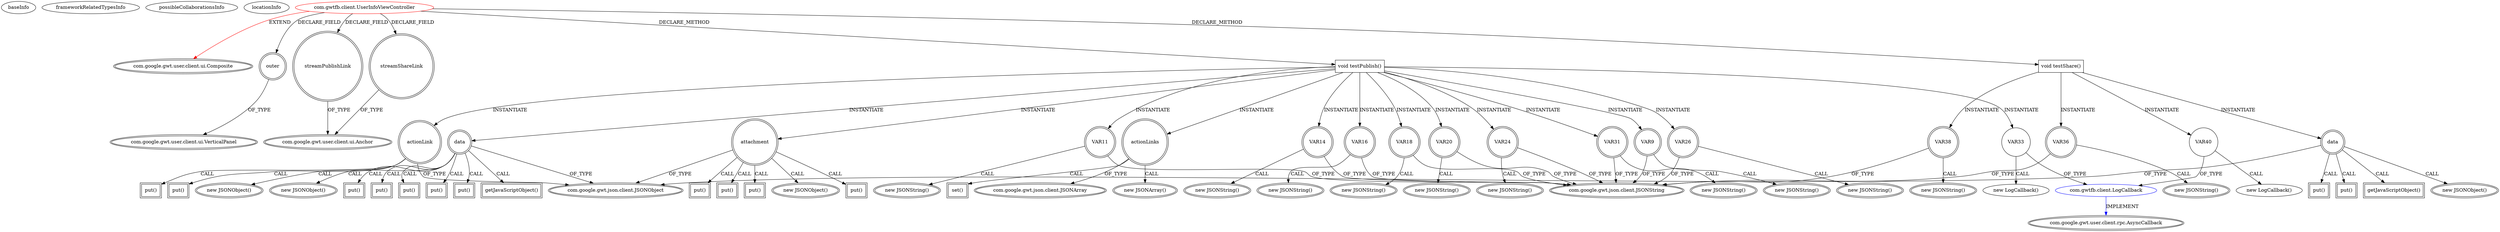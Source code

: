 digraph {
baseInfo[graphId=4138,category="extension_graph",isAnonymous=false,possibleRelation=true]
frameworkRelatedTypesInfo[0="com.google.gwt.user.client.ui.Composite"]
possibleCollaborationsInfo[0="4138~CLIENT_METHOD_DECLARATION-INSTANTIATION-CLIENT_METHOD_DECLARATION-INSTANTIATION-~com.google.gwt.user.client.ui.Composite ~com.google.gwt.user.client.rpc.AsyncCallback ~false~false"]
locationInfo[projectName="neilsh-gwtfb",filePath="/neilsh-gwtfb/gwtfb-master/GwtFB/src/com/gwtfb/client/UserInfoViewController.java",contextSignature="UserInfoViewController",graphId="4138"]
0[label="com.gwtfb.client.UserInfoViewController",vertexType="ROOT_CLIENT_CLASS_DECLARATION",isFrameworkType=false,color=red]
1[label="com.google.gwt.user.client.ui.Composite",vertexType="FRAMEWORK_CLASS_TYPE",isFrameworkType=true,peripheries=2]
2[label="outer",vertexType="FIELD_DECLARATION",isFrameworkType=true,peripheries=2,shape=circle]
3[label="com.google.gwt.user.client.ui.VerticalPanel",vertexType="FRAMEWORK_CLASS_TYPE",isFrameworkType=true,peripheries=2]
4[label="streamPublishLink",vertexType="FIELD_DECLARATION",isFrameworkType=true,peripheries=2,shape=circle]
5[label="com.google.gwt.user.client.ui.Anchor",vertexType="FRAMEWORK_CLASS_TYPE",isFrameworkType=true,peripheries=2]
6[label="streamShareLink",vertexType="FIELD_DECLARATION",isFrameworkType=true,peripheries=2,shape=circle]
33[label="void testPublish()",vertexType="CLIENT_METHOD_DECLARATION",isFrameworkType=false,shape=box]
35[label="data",vertexType="VARIABLE_EXPRESION",isFrameworkType=true,peripheries=2,shape=circle]
36[label="com.google.gwt.json.client.JSONObject",vertexType="FRAMEWORK_CLASS_TYPE",isFrameworkType=true,peripheries=2]
34[label="new JSONObject()",vertexType="CONSTRUCTOR_CALL",isFrameworkType=true,peripheries=2]
38[label="put()",vertexType="INSIDE_CALL",isFrameworkType=true,peripheries=2,shape=box]
40[label="VAR9",vertexType="VARIABLE_EXPRESION",isFrameworkType=true,peripheries=2,shape=circle]
41[label="com.google.gwt.json.client.JSONString",vertexType="FRAMEWORK_CLASS_TYPE",isFrameworkType=true,peripheries=2]
39[label="new JSONString()",vertexType="CONSTRUCTOR_CALL",isFrameworkType=true,peripheries=2]
43[label="put()",vertexType="INSIDE_CALL",isFrameworkType=true,peripheries=2,shape=box]
45[label="VAR11",vertexType="VARIABLE_EXPRESION",isFrameworkType=true,peripheries=2,shape=circle]
44[label="new JSONString()",vertexType="CONSTRUCTOR_CALL",isFrameworkType=true,peripheries=2]
48[label="attachment",vertexType="VARIABLE_EXPRESION",isFrameworkType=true,peripheries=2,shape=circle]
47[label="new JSONObject()",vertexType="CONSTRUCTOR_CALL",isFrameworkType=true,peripheries=2]
51[label="put()",vertexType="INSIDE_CALL",isFrameworkType=true,peripheries=2,shape=box]
53[label="VAR14",vertexType="VARIABLE_EXPRESION",isFrameworkType=true,peripheries=2,shape=circle]
52[label="new JSONString()",vertexType="CONSTRUCTOR_CALL",isFrameworkType=true,peripheries=2]
56[label="put()",vertexType="INSIDE_CALL",isFrameworkType=true,peripheries=2,shape=box]
58[label="VAR16",vertexType="VARIABLE_EXPRESION",isFrameworkType=true,peripheries=2,shape=circle]
57[label="new JSONString()",vertexType="CONSTRUCTOR_CALL",isFrameworkType=true,peripheries=2]
61[label="put()",vertexType="INSIDE_CALL",isFrameworkType=true,peripheries=2,shape=box]
63[label="VAR18",vertexType="VARIABLE_EXPRESION",isFrameworkType=true,peripheries=2,shape=circle]
62[label="new JSONString()",vertexType="CONSTRUCTOR_CALL",isFrameworkType=true,peripheries=2]
66[label="put()",vertexType="INSIDE_CALL",isFrameworkType=true,peripheries=2,shape=box]
68[label="VAR20",vertexType="VARIABLE_EXPRESION",isFrameworkType=true,peripheries=2,shape=circle]
67[label="new JSONString()",vertexType="CONSTRUCTOR_CALL",isFrameworkType=true,peripheries=2]
71[label="put()",vertexType="INSIDE_CALL",isFrameworkType=true,peripheries=2,shape=box]
73[label="actionLink",vertexType="VARIABLE_EXPRESION",isFrameworkType=true,peripheries=2,shape=circle]
72[label="new JSONObject()",vertexType="CONSTRUCTOR_CALL",isFrameworkType=true,peripheries=2]
76[label="put()",vertexType="INSIDE_CALL",isFrameworkType=true,peripheries=2,shape=box]
78[label="VAR24",vertexType="VARIABLE_EXPRESION",isFrameworkType=true,peripheries=2,shape=circle]
77[label="new JSONString()",vertexType="CONSTRUCTOR_CALL",isFrameworkType=true,peripheries=2]
81[label="put()",vertexType="INSIDE_CALL",isFrameworkType=true,peripheries=2,shape=box]
83[label="VAR26",vertexType="VARIABLE_EXPRESION",isFrameworkType=true,peripheries=2,shape=circle]
82[label="new JSONString()",vertexType="CONSTRUCTOR_CALL",isFrameworkType=true,peripheries=2]
86[label="actionLinks",vertexType="VARIABLE_EXPRESION",isFrameworkType=true,peripheries=2,shape=circle]
87[label="com.google.gwt.json.client.JSONArray",vertexType="FRAMEWORK_CLASS_TYPE",isFrameworkType=true,peripheries=2]
85[label="new JSONArray()",vertexType="CONSTRUCTOR_CALL",isFrameworkType=true,peripheries=2]
89[label="set()",vertexType="INSIDE_CALL",isFrameworkType=true,peripheries=2,shape=box]
91[label="put()",vertexType="INSIDE_CALL",isFrameworkType=true,peripheries=2,shape=box]
93[label="put()",vertexType="INSIDE_CALL",isFrameworkType=true,peripheries=2,shape=box]
95[label="VAR31",vertexType="VARIABLE_EXPRESION",isFrameworkType=true,peripheries=2,shape=circle]
94[label="new JSONString()",vertexType="CONSTRUCTOR_CALL",isFrameworkType=true,peripheries=2]
98[label="getJavaScriptObject()",vertexType="INSIDE_CALL",isFrameworkType=true,peripheries=2,shape=box]
100[label="VAR33",vertexType="VARIABLE_EXPRESION",isFrameworkType=false,shape=circle]
101[label="com.gwtfb.client.LogCallback",vertexType="REFERENCE_CLIENT_CLASS_DECLARATION",isFrameworkType=false,color=blue]
102[label="com.google.gwt.user.client.rpc.AsyncCallback",vertexType="FRAMEWORK_INTERFACE_TYPE",isFrameworkType=true,peripheries=2]
99[label="new LogCallback()",vertexType="CONSTRUCTOR_CALL",isFrameworkType=false]
103[label="void testShare()",vertexType="CLIENT_METHOD_DECLARATION",isFrameworkType=false,shape=box]
105[label="data",vertexType="VARIABLE_EXPRESION",isFrameworkType=true,peripheries=2,shape=circle]
104[label="new JSONObject()",vertexType="CONSTRUCTOR_CALL",isFrameworkType=true,peripheries=2]
108[label="put()",vertexType="INSIDE_CALL",isFrameworkType=true,peripheries=2,shape=box]
110[label="VAR36",vertexType="VARIABLE_EXPRESION",isFrameworkType=true,peripheries=2,shape=circle]
109[label="new JSONString()",vertexType="CONSTRUCTOR_CALL",isFrameworkType=true,peripheries=2]
113[label="put()",vertexType="INSIDE_CALL",isFrameworkType=true,peripheries=2,shape=box]
115[label="VAR38",vertexType="VARIABLE_EXPRESION",isFrameworkType=true,peripheries=2,shape=circle]
114[label="new JSONString()",vertexType="CONSTRUCTOR_CALL",isFrameworkType=true,peripheries=2]
118[label="getJavaScriptObject()",vertexType="INSIDE_CALL",isFrameworkType=true,peripheries=2,shape=box]
120[label="VAR40",vertexType="VARIABLE_EXPRESION",isFrameworkType=false,shape=circle]
119[label="new LogCallback()",vertexType="CONSTRUCTOR_CALL",isFrameworkType=false]
0->1[label="EXTEND",color=red]
0->2[label="DECLARE_FIELD"]
2->3[label="OF_TYPE"]
0->4[label="DECLARE_FIELD"]
4->5[label="OF_TYPE"]
0->6[label="DECLARE_FIELD"]
6->5[label="OF_TYPE"]
0->33[label="DECLARE_METHOD"]
33->35[label="INSTANTIATE"]
35->36[label="OF_TYPE"]
35->34[label="CALL"]
35->38[label="CALL"]
33->40[label="INSTANTIATE"]
40->41[label="OF_TYPE"]
40->39[label="CALL"]
35->43[label="CALL"]
33->45[label="INSTANTIATE"]
45->41[label="OF_TYPE"]
45->44[label="CALL"]
33->48[label="INSTANTIATE"]
48->36[label="OF_TYPE"]
48->47[label="CALL"]
48->51[label="CALL"]
33->53[label="INSTANTIATE"]
53->41[label="OF_TYPE"]
53->52[label="CALL"]
48->56[label="CALL"]
33->58[label="INSTANTIATE"]
58->41[label="OF_TYPE"]
58->57[label="CALL"]
48->61[label="CALL"]
33->63[label="INSTANTIATE"]
63->41[label="OF_TYPE"]
63->62[label="CALL"]
48->66[label="CALL"]
33->68[label="INSTANTIATE"]
68->41[label="OF_TYPE"]
68->67[label="CALL"]
35->71[label="CALL"]
33->73[label="INSTANTIATE"]
73->36[label="OF_TYPE"]
73->72[label="CALL"]
73->76[label="CALL"]
33->78[label="INSTANTIATE"]
78->41[label="OF_TYPE"]
78->77[label="CALL"]
73->81[label="CALL"]
33->83[label="INSTANTIATE"]
83->41[label="OF_TYPE"]
83->82[label="CALL"]
33->86[label="INSTANTIATE"]
86->87[label="OF_TYPE"]
86->85[label="CALL"]
86->89[label="CALL"]
35->91[label="CALL"]
35->93[label="CALL"]
33->95[label="INSTANTIATE"]
95->41[label="OF_TYPE"]
95->94[label="CALL"]
35->98[label="CALL"]
33->100[label="INSTANTIATE"]
101->102[label="IMPLEMENT",color=blue]
100->101[label="OF_TYPE"]
100->99[label="CALL"]
0->103[label="DECLARE_METHOD"]
103->105[label="INSTANTIATE"]
105->36[label="OF_TYPE"]
105->104[label="CALL"]
105->108[label="CALL"]
103->110[label="INSTANTIATE"]
110->41[label="OF_TYPE"]
110->109[label="CALL"]
105->113[label="CALL"]
103->115[label="INSTANTIATE"]
115->41[label="OF_TYPE"]
115->114[label="CALL"]
105->118[label="CALL"]
103->120[label="INSTANTIATE"]
120->101[label="OF_TYPE"]
120->119[label="CALL"]
}
